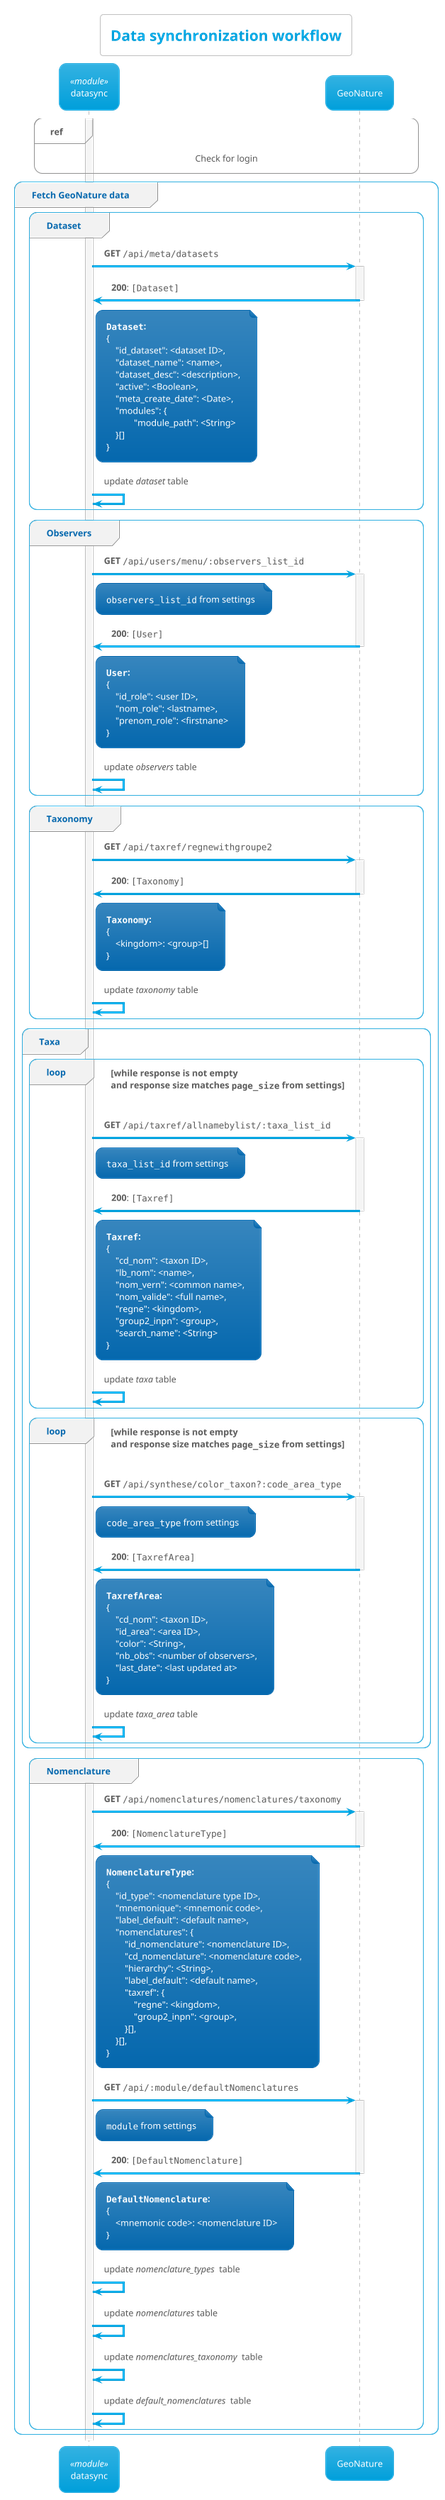 @startuml

!theme bluegray

skinparam componentStyle uml2
skinparam backgroundColor transparent

title **Data synchronization workflow**

participant "datasync" as datasync << module >>
participant "GeoNature" as gn

activate datasync

ref over datasync, gn : Check for login

group Fetch GeoNature data

    group Dataset
        datasync -> gn ++ : **GET** ""/api/meta/datasets""
        gn -> datasync -- : **200**: ""[Dataset]""
        note right of datasync
            **""Dataset"":**
            {
                "id_dataset": <dataset ID>,
                "dataset_name": <name>,
                "dataset_desc": <description>,
                "active": <Boolean>,
                "meta_create_date": <Date>,
                "modules": {
                        "module_path": <String>
                }[]
            }
        end note
        datasync -> datasync : update //dataset// table
    end

    group Observers
        datasync -> gn ++ : **GET** ""/api/users/menu/:observers_list_id""
        note right of datasync
            ""observers_list_id"" from settings
        end note
        gn -> datasync -- : **200**: ""[User]""
        note right of datasync
            **""User"":**
            {
                "id_role": <user ID>,
                "nom_role": <lastname>,
                "prenom_role": <firstnane>
            }
        end note
        datasync -> datasync : update //observers// table
    end

    group Taxonomy
        datasync -> gn ++ : **GET** ""/api/taxref/regnewithgroupe2""
        gn -> datasync -- : **200**: ""[Taxonomy]""
        note right of datasync
            **""Taxonomy"":**
            {
                <kingdom>: <group>[]
            }
        end note
        datasync -> datasync : update //taxonomy// table
    end

    group Taxa
        loop while response is not empty\nand response size matches ""page_size"" from settings
            datasync -> gn ++ : **GET** ""/api/taxref/allnamebylist/:taxa_list_id""
            note right of datasync
                ""taxa_list_id"" from settings
            end note
            gn -> datasync -- : **200**: ""[Taxref]""
            note right of datasync
                **""Taxref"":**
                {
                    "cd_nom": <taxon ID>,
                    "lb_nom": <name>,
                    "nom_vern": <common name>,
                    "nom_valide": <full name>,
                    "regne": <kingdom>,
                    "group2_inpn": <group>,
                    "search_name": <String>
                }
            end note
            datasync -> datasync : update //taxa// table
        end
        loop while response is not empty\nand response size matches ""page_size"" from settings
            datasync -> gn ++ : **GET** ""/api/synthese/color_taxon?:code_area_type""
            note right of datasync
                ""code_area_type"" from settings
            end note
            gn -> datasync -- : **200**: ""[TaxrefArea]""
            note right of datasync
                **""TaxrefArea"":**
                {
                    "cd_nom": <taxon ID>,
                    "id_area": <area ID>,
                    "color": <String>,
                    "nb_obs": <number of observers>,
                    "last_date": <last updated at>
                }
            end note
            datasync -> datasync : update //taxa_area// table
        end
    end

    group Nomenclature
        datasync -> gn ++ : **GET** ""/api/nomenclatures/nomenclatures/taxonomy""
        gn -> datasync -- : **200**: ""[NomenclatureType]""
        note right of datasync
            **""NomenclatureType"":**
            {
                "id_type": <nomenclature type ID>,
                "mnemonique": <mnemonic code>,
                "label_default": <default name>,
                "nomenclatures": {
                    "id_nomenclature": <nomenclature ID>,
                    "cd_nomenclature": <nomenclature code>,
                    "hierarchy": <String>,
                    "label_default": <default name>,
                    "taxref": {
                        "regne": <kingdom>,
                        "group2_inpn": <group>,
                    }[],
                }[],
            }
        end note

        datasync -> gn ++ : **GET** ""/api/:module/defaultNomenclatures""
        note right of datasync
            ""module"" from settings
        end note

        gn -> datasync -- : **200**: ""[DefaultNomenclature]""
        note right of datasync
            **""DefaultNomenclature"":**
            {
                <mnemonic code>: <nomenclature ID>
            }
        end note

        datasync -> datasync : update //nomenclature_types//  table
        datasync -> datasync : update //nomenclatures// table
        datasync -> datasync : update //nomenclatures_taxonomy//  table
        datasync -> datasync : update //default_nomenclatures//  table
    end

end

@enduml